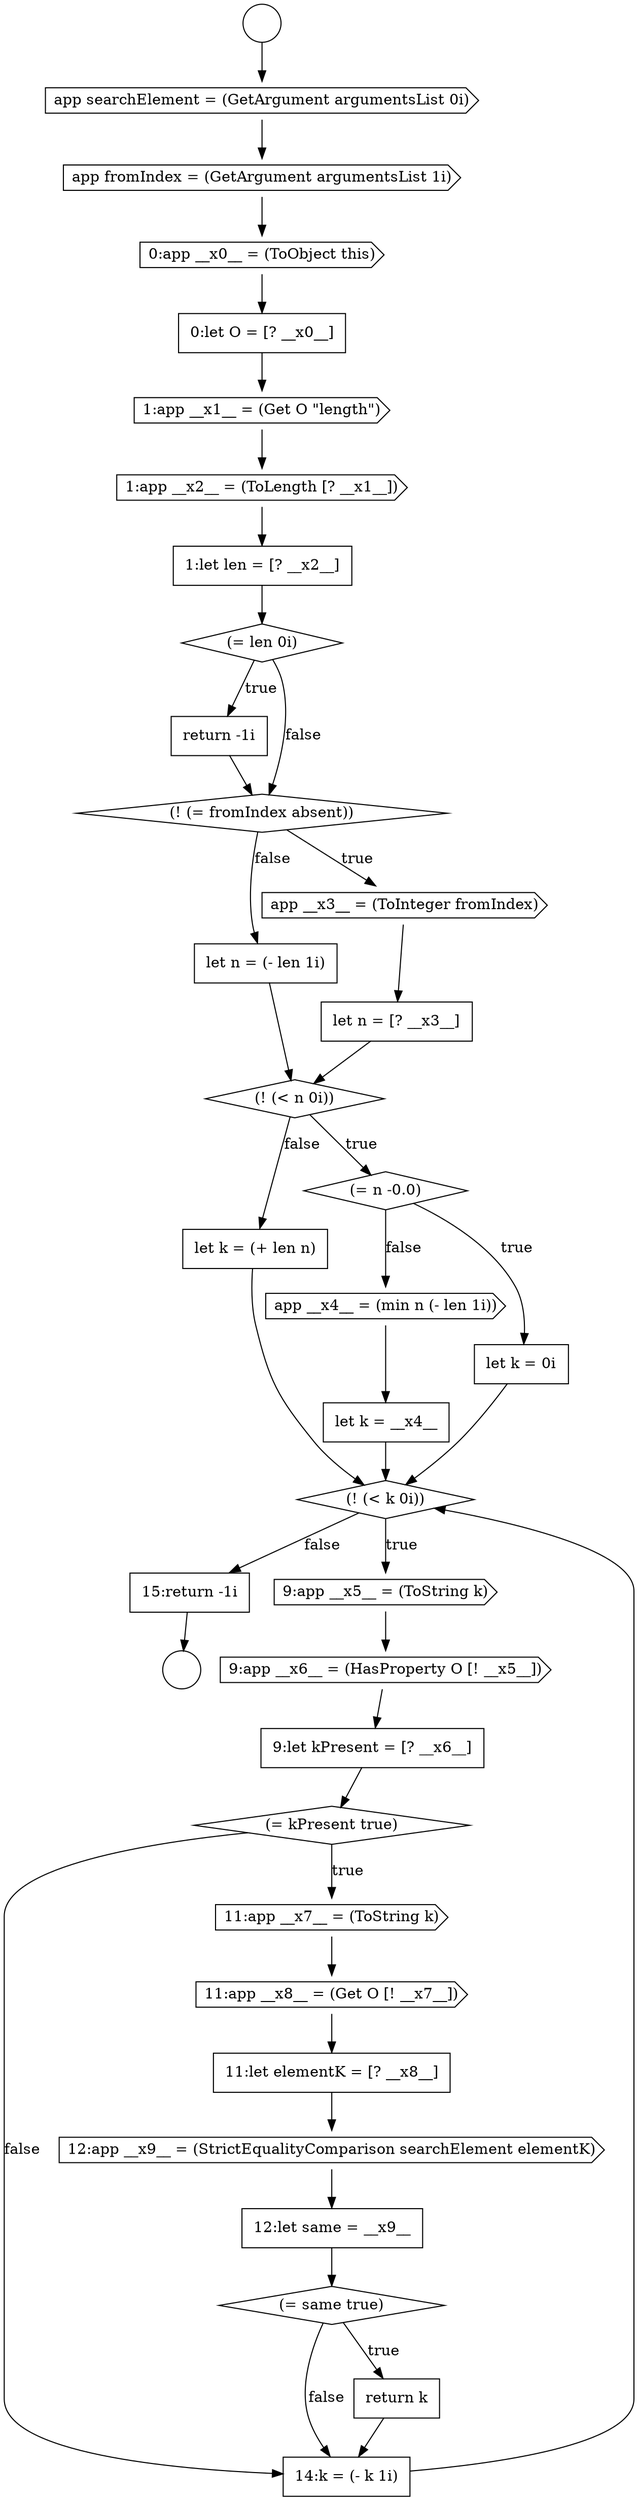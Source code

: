digraph {
  node0 [shape=circle label=" " color="black" fillcolor="white" style=filled]
  node5 [shape=none, margin=0, label=<<font color="black">
    <table border="0" cellborder="1" cellspacing="0" cellpadding="10">
      <tr><td align="left">0:let O = [? __x0__]</td></tr>
    </table>
  </font>> color="black" fillcolor="white" style=filled]
  node10 [shape=none, margin=0, label=<<font color="black">
    <table border="0" cellborder="1" cellspacing="0" cellpadding="10">
      <tr><td align="left">return -1i</td></tr>
    </table>
  </font>> color="black" fillcolor="white" style=filled]
  node14 [shape=none, margin=0, label=<<font color="black">
    <table border="0" cellborder="1" cellspacing="0" cellpadding="10">
      <tr><td align="left">let n = (- len 1i)</td></tr>
    </table>
  </font>> color="black" fillcolor="white" style=filled]
  node1 [shape=circle label=" " color="black" fillcolor="white" style=filled]
  node6 [shape=cds, label=<<font color="black">1:app __x1__ = (Get O &quot;length&quot;)</font>> color="black" fillcolor="white" style=filled]
  node9 [shape=diamond, label=<<font color="black">(= len 0i)</font>> color="black" fillcolor="white" style=filled]
  node13 [shape=none, margin=0, label=<<font color="black">
    <table border="0" cellborder="1" cellspacing="0" cellpadding="10">
      <tr><td align="left">let n = [? __x3__]</td></tr>
    </table>
  </font>> color="black" fillcolor="white" style=filled]
  node2 [shape=cds, label=<<font color="black">app searchElement = (GetArgument argumentsList 0i)</font>> color="black" fillcolor="white" style=filled]
  node12 [shape=cds, label=<<font color="black">app __x3__ = (ToInteger fromIndex)</font>> color="black" fillcolor="white" style=filled]
  node7 [shape=cds, label=<<font color="black">1:app __x2__ = (ToLength [? __x1__])</font>> color="black" fillcolor="white" style=filled]
  node3 [shape=cds, label=<<font color="black">app fromIndex = (GetArgument argumentsList 1i)</font>> color="black" fillcolor="white" style=filled]
  node18 [shape=cds, label=<<font color="black">app __x4__ = (min n (- len 1i))</font>> color="black" fillcolor="white" style=filled]
  node11 [shape=diamond, label=<<font color="black">(! (= fromIndex absent))</font>> color="black" fillcolor="white" style=filled]
  node8 [shape=none, margin=0, label=<<font color="black">
    <table border="0" cellborder="1" cellspacing="0" cellpadding="10">
      <tr><td align="left">1:let len = [? __x2__]</td></tr>
    </table>
  </font>> color="black" fillcolor="white" style=filled]
  node4 [shape=cds, label=<<font color="black">0:app __x0__ = (ToObject this)</font>> color="black" fillcolor="white" style=filled]
  node15 [shape=diamond, label=<<font color="black">(! (&lt; n 0i))</font>> color="black" fillcolor="white" style=filled]
  node24 [shape=none, margin=0, label=<<font color="black">
    <table border="0" cellborder="1" cellspacing="0" cellpadding="10">
      <tr><td align="left">9:let kPresent = [? __x6__]</td></tr>
    </table>
  </font>> color="black" fillcolor="white" style=filled]
  node25 [shape=diamond, label=<<font color="black">(= kPresent true)</font>> color="black" fillcolor="white" style=filled]
  node20 [shape=none, margin=0, label=<<font color="black">
    <table border="0" cellborder="1" cellspacing="0" cellpadding="10">
      <tr><td align="left">let k = (+ len n)</td></tr>
    </table>
  </font>> color="black" fillcolor="white" style=filled]
  node29 [shape=cds, label=<<font color="black">12:app __x9__ = (StrictEqualityComparison searchElement elementK)</font>> color="black" fillcolor="white" style=filled]
  node28 [shape=none, margin=0, label=<<font color="black">
    <table border="0" cellborder="1" cellspacing="0" cellpadding="10">
      <tr><td align="left">11:let elementK = [? __x8__]</td></tr>
    </table>
  </font>> color="black" fillcolor="white" style=filled]
  node21 [shape=diamond, label=<<font color="black">(! (&lt; k 0i))</font>> color="black" fillcolor="white" style=filled]
  node33 [shape=none, margin=0, label=<<font color="black">
    <table border="0" cellborder="1" cellspacing="0" cellpadding="10">
      <tr><td align="left">14:k = (- k 1i)</td></tr>
    </table>
  </font>> color="black" fillcolor="white" style=filled]
  node17 [shape=none, margin=0, label=<<font color="black">
    <table border="0" cellborder="1" cellspacing="0" cellpadding="10">
      <tr><td align="left">let k = 0i</td></tr>
    </table>
  </font>> color="black" fillcolor="white" style=filled]
  node32 [shape=none, margin=0, label=<<font color="black">
    <table border="0" cellborder="1" cellspacing="0" cellpadding="10">
      <tr><td align="left">return k</td></tr>
    </table>
  </font>> color="black" fillcolor="white" style=filled]
  node34 [shape=none, margin=0, label=<<font color="black">
    <table border="0" cellborder="1" cellspacing="0" cellpadding="10">
      <tr><td align="left">15:return -1i</td></tr>
    </table>
  </font>> color="black" fillcolor="white" style=filled]
  node22 [shape=cds, label=<<font color="black">9:app __x5__ = (ToString k)</font>> color="black" fillcolor="white" style=filled]
  node27 [shape=cds, label=<<font color="black">11:app __x8__ = (Get O [! __x7__])</font>> color="black" fillcolor="white" style=filled]
  node16 [shape=diamond, label=<<font color="black">(= n -0.0)</font>> color="black" fillcolor="white" style=filled]
  node31 [shape=diamond, label=<<font color="black">(= same true)</font>> color="black" fillcolor="white" style=filled]
  node26 [shape=cds, label=<<font color="black">11:app __x7__ = (ToString k)</font>> color="black" fillcolor="white" style=filled]
  node23 [shape=cds, label=<<font color="black">9:app __x6__ = (HasProperty O [! __x5__])</font>> color="black" fillcolor="white" style=filled]
  node30 [shape=none, margin=0, label=<<font color="black">
    <table border="0" cellborder="1" cellspacing="0" cellpadding="10">
      <tr><td align="left">12:let same = __x9__</td></tr>
    </table>
  </font>> color="black" fillcolor="white" style=filled]
  node19 [shape=none, margin=0, label=<<font color="black">
    <table border="0" cellborder="1" cellspacing="0" cellpadding="10">
      <tr><td align="left">let k = __x4__</td></tr>
    </table>
  </font>> color="black" fillcolor="white" style=filled]
  node17 -> node21 [ color="black"]
  node2 -> node3 [ color="black"]
  node9 -> node10 [label=<<font color="black">true</font>> color="black"]
  node9 -> node11 [label=<<font color="black">false</font>> color="black"]
  node0 -> node2 [ color="black"]
  node27 -> node28 [ color="black"]
  node26 -> node27 [ color="black"]
  node4 -> node5 [ color="black"]
  node31 -> node32 [label=<<font color="black">true</font>> color="black"]
  node31 -> node33 [label=<<font color="black">false</font>> color="black"]
  node8 -> node9 [ color="black"]
  node33 -> node21 [ color="black"]
  node21 -> node22 [label=<<font color="black">true</font>> color="black"]
  node21 -> node34 [label=<<font color="black">false</font>> color="black"]
  node5 -> node6 [ color="black"]
  node3 -> node4 [ color="black"]
  node28 -> node29 [ color="black"]
  node29 -> node30 [ color="black"]
  node7 -> node8 [ color="black"]
  node18 -> node19 [ color="black"]
  node12 -> node13 [ color="black"]
  node11 -> node12 [label=<<font color="black">true</font>> color="black"]
  node11 -> node14 [label=<<font color="black">false</font>> color="black"]
  node22 -> node23 [ color="black"]
  node6 -> node7 [ color="black"]
  node13 -> node15 [ color="black"]
  node23 -> node24 [ color="black"]
  node14 -> node15 [ color="black"]
  node30 -> node31 [ color="black"]
  node34 -> node1 [ color="black"]
  node10 -> node11 [ color="black"]
  node16 -> node17 [label=<<font color="black">true</font>> color="black"]
  node16 -> node18 [label=<<font color="black">false</font>> color="black"]
  node25 -> node26 [label=<<font color="black">true</font>> color="black"]
  node25 -> node33 [label=<<font color="black">false</font>> color="black"]
  node20 -> node21 [ color="black"]
  node24 -> node25 [ color="black"]
  node15 -> node16 [label=<<font color="black">true</font>> color="black"]
  node15 -> node20 [label=<<font color="black">false</font>> color="black"]
  node32 -> node33 [ color="black"]
  node19 -> node21 [ color="black"]
}
